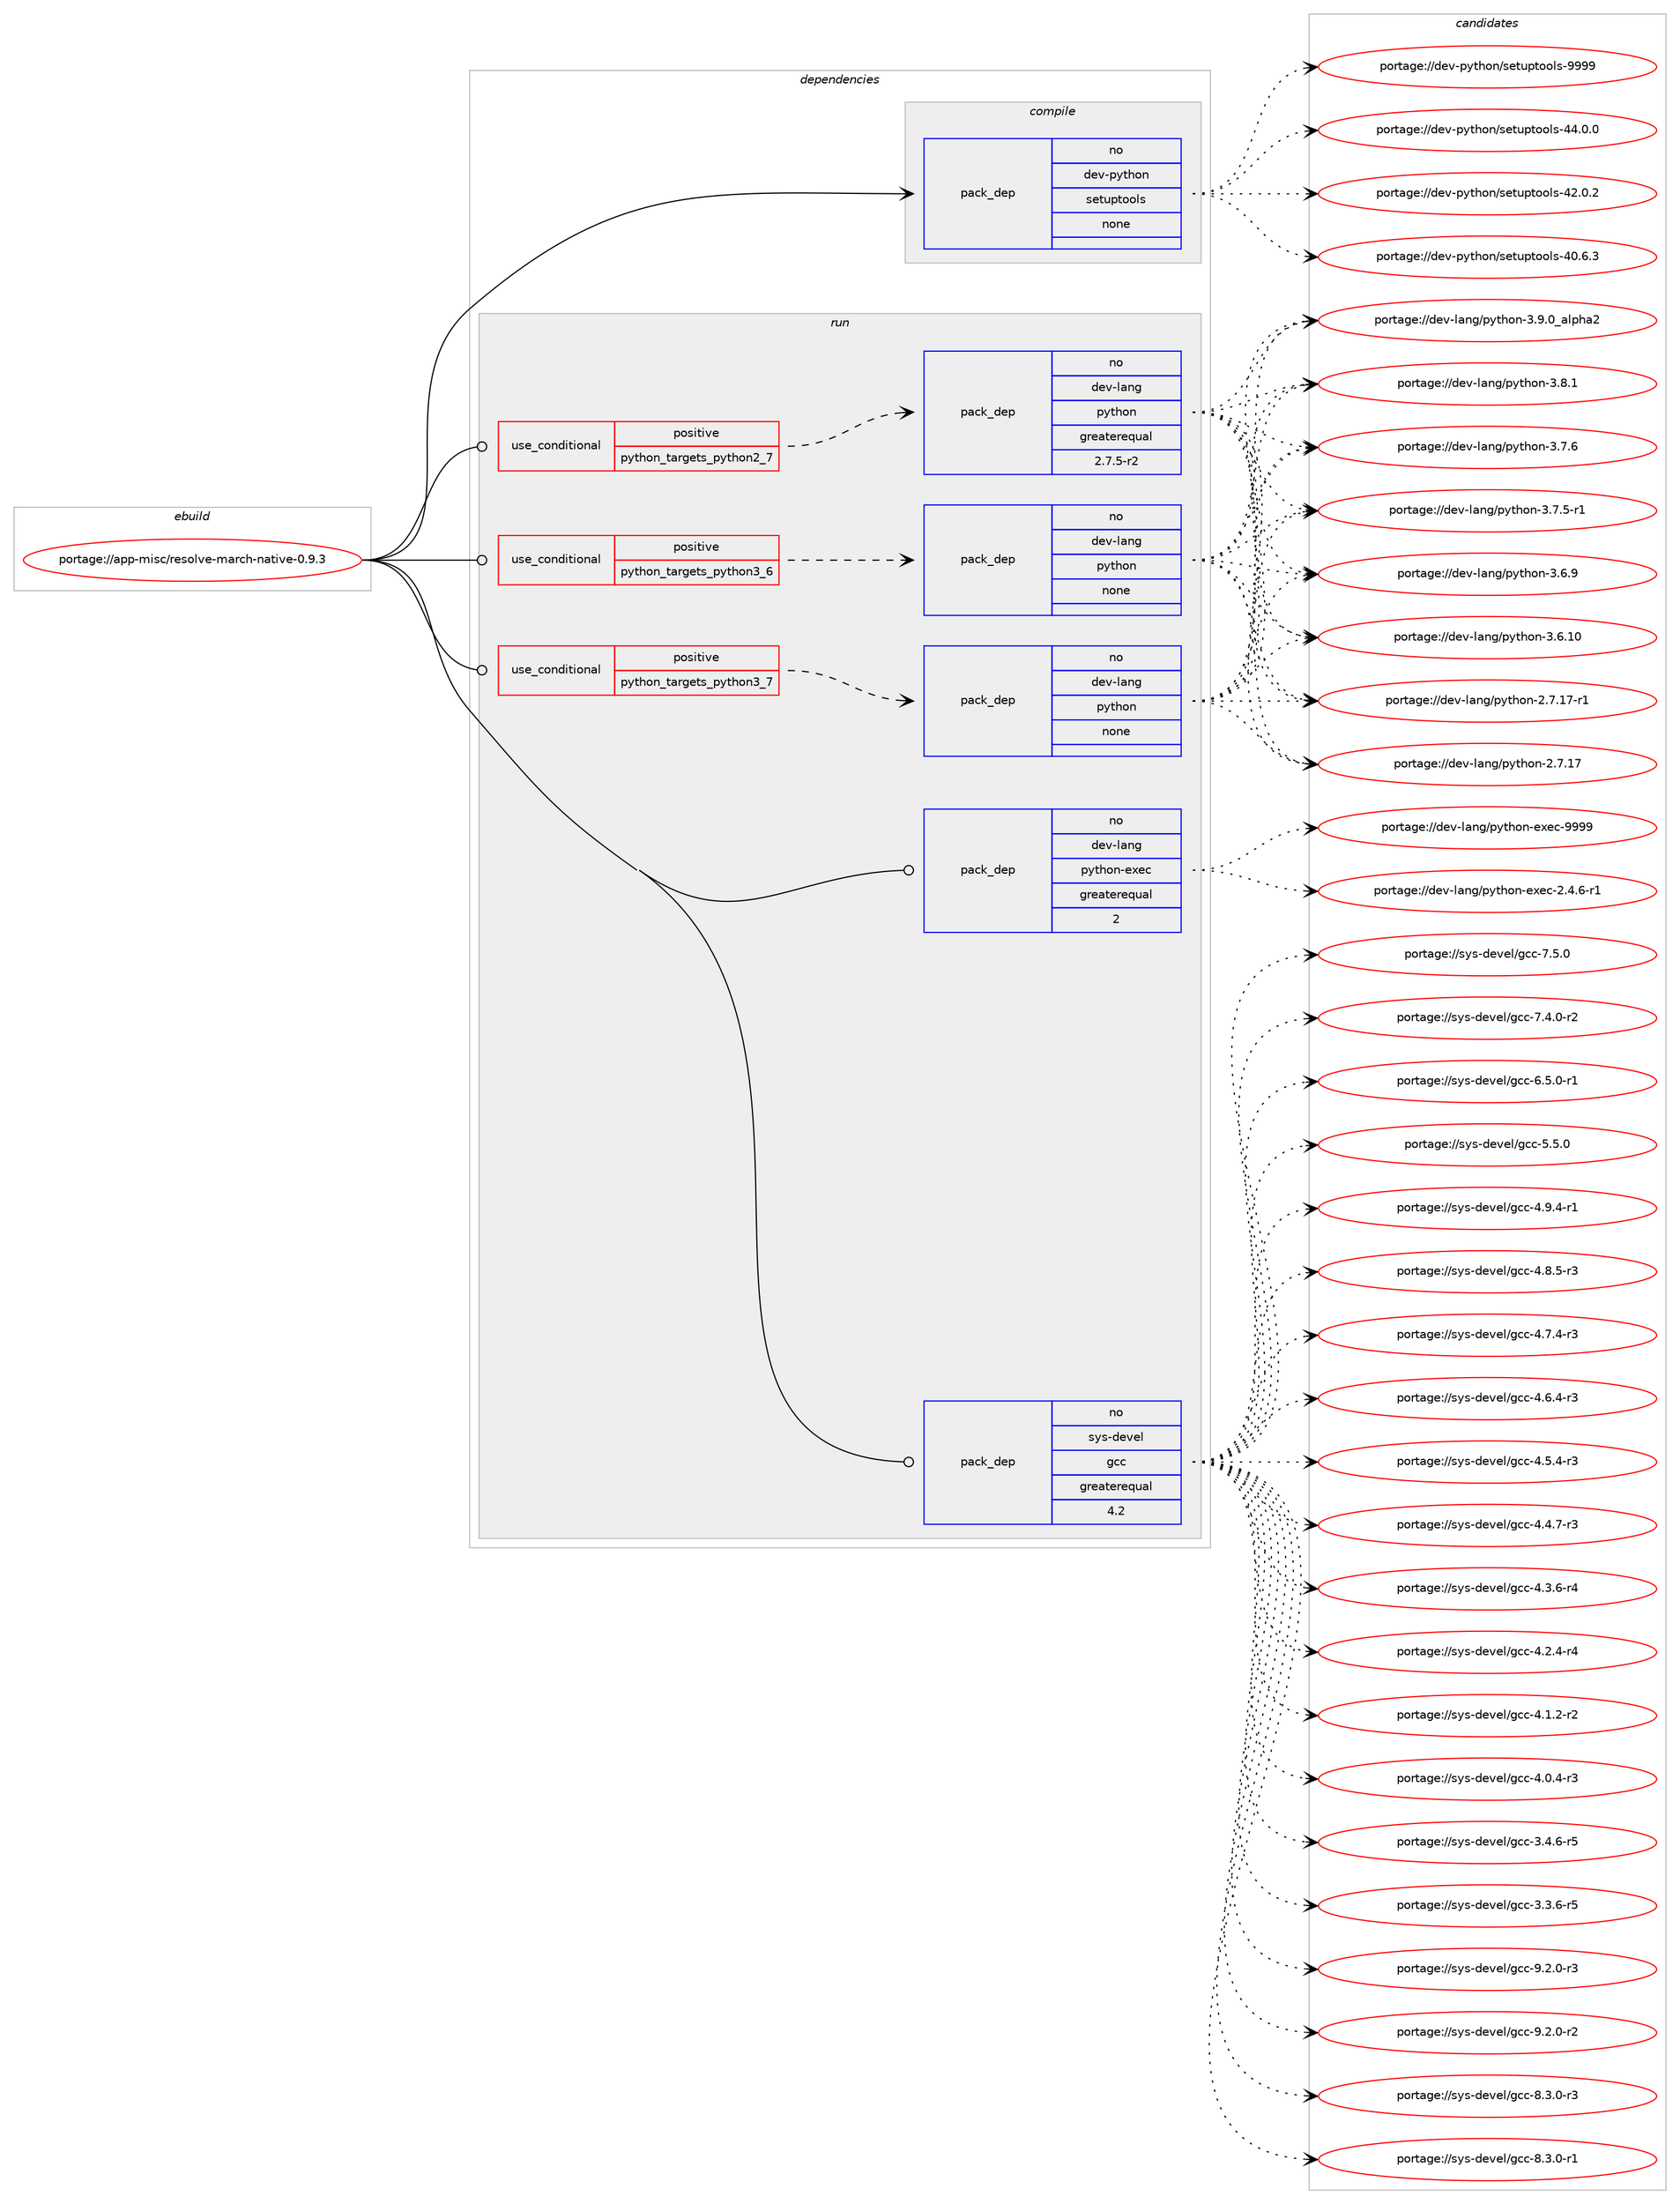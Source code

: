 digraph prolog {

# *************
# Graph options
# *************

newrank=true;
concentrate=true;
compound=true;
graph [rankdir=LR,fontname=Helvetica,fontsize=10,ranksep=1.5];#, ranksep=2.5, nodesep=0.2];
edge  [arrowhead=vee];
node  [fontname=Helvetica,fontsize=10];

# **********
# The ebuild
# **********

subgraph cluster_leftcol {
color=gray;
label=<<i>ebuild</i>>;
id [label="portage://app-misc/resolve-march-native-0.9.3", color=red, width=4, href="../app-misc/resolve-march-native-0.9.3.svg"];
}

# ****************
# The dependencies
# ****************

subgraph cluster_midcol {
color=gray;
label=<<i>dependencies</i>>;
subgraph cluster_compile {
fillcolor="#eeeeee";
style=filled;
label=<<i>compile</i>>;
subgraph pack458989 {
dependency610025 [label=<<TABLE BORDER="0" CELLBORDER="1" CELLSPACING="0" CELLPADDING="4" WIDTH="220"><TR><TD ROWSPAN="6" CELLPADDING="30">pack_dep</TD></TR><TR><TD WIDTH="110">no</TD></TR><TR><TD>dev-python</TD></TR><TR><TD>setuptools</TD></TR><TR><TD>none</TD></TR><TR><TD></TD></TR></TABLE>>, shape=none, color=blue];
}
id:e -> dependency610025:w [weight=20,style="solid",arrowhead="vee"];
}
subgraph cluster_compileandrun {
fillcolor="#eeeeee";
style=filled;
label=<<i>compile and run</i>>;
}
subgraph cluster_run {
fillcolor="#eeeeee";
style=filled;
label=<<i>run</i>>;
subgraph cond142860 {
dependency610026 [label=<<TABLE BORDER="0" CELLBORDER="1" CELLSPACING="0" CELLPADDING="4"><TR><TD ROWSPAN="3" CELLPADDING="10">use_conditional</TD></TR><TR><TD>positive</TD></TR><TR><TD>python_targets_python2_7</TD></TR></TABLE>>, shape=none, color=red];
subgraph pack458990 {
dependency610027 [label=<<TABLE BORDER="0" CELLBORDER="1" CELLSPACING="0" CELLPADDING="4" WIDTH="220"><TR><TD ROWSPAN="6" CELLPADDING="30">pack_dep</TD></TR><TR><TD WIDTH="110">no</TD></TR><TR><TD>dev-lang</TD></TR><TR><TD>python</TD></TR><TR><TD>greaterequal</TD></TR><TR><TD>2.7.5-r2</TD></TR></TABLE>>, shape=none, color=blue];
}
dependency610026:e -> dependency610027:w [weight=20,style="dashed",arrowhead="vee"];
}
id:e -> dependency610026:w [weight=20,style="solid",arrowhead="odot"];
subgraph cond142861 {
dependency610028 [label=<<TABLE BORDER="0" CELLBORDER="1" CELLSPACING="0" CELLPADDING="4"><TR><TD ROWSPAN="3" CELLPADDING="10">use_conditional</TD></TR><TR><TD>positive</TD></TR><TR><TD>python_targets_python3_6</TD></TR></TABLE>>, shape=none, color=red];
subgraph pack458991 {
dependency610029 [label=<<TABLE BORDER="0" CELLBORDER="1" CELLSPACING="0" CELLPADDING="4" WIDTH="220"><TR><TD ROWSPAN="6" CELLPADDING="30">pack_dep</TD></TR><TR><TD WIDTH="110">no</TD></TR><TR><TD>dev-lang</TD></TR><TR><TD>python</TD></TR><TR><TD>none</TD></TR><TR><TD></TD></TR></TABLE>>, shape=none, color=blue];
}
dependency610028:e -> dependency610029:w [weight=20,style="dashed",arrowhead="vee"];
}
id:e -> dependency610028:w [weight=20,style="solid",arrowhead="odot"];
subgraph cond142862 {
dependency610030 [label=<<TABLE BORDER="0" CELLBORDER="1" CELLSPACING="0" CELLPADDING="4"><TR><TD ROWSPAN="3" CELLPADDING="10">use_conditional</TD></TR><TR><TD>positive</TD></TR><TR><TD>python_targets_python3_7</TD></TR></TABLE>>, shape=none, color=red];
subgraph pack458992 {
dependency610031 [label=<<TABLE BORDER="0" CELLBORDER="1" CELLSPACING="0" CELLPADDING="4" WIDTH="220"><TR><TD ROWSPAN="6" CELLPADDING="30">pack_dep</TD></TR><TR><TD WIDTH="110">no</TD></TR><TR><TD>dev-lang</TD></TR><TR><TD>python</TD></TR><TR><TD>none</TD></TR><TR><TD></TD></TR></TABLE>>, shape=none, color=blue];
}
dependency610030:e -> dependency610031:w [weight=20,style="dashed",arrowhead="vee"];
}
id:e -> dependency610030:w [weight=20,style="solid",arrowhead="odot"];
subgraph pack458993 {
dependency610032 [label=<<TABLE BORDER="0" CELLBORDER="1" CELLSPACING="0" CELLPADDING="4" WIDTH="220"><TR><TD ROWSPAN="6" CELLPADDING="30">pack_dep</TD></TR><TR><TD WIDTH="110">no</TD></TR><TR><TD>dev-lang</TD></TR><TR><TD>python-exec</TD></TR><TR><TD>greaterequal</TD></TR><TR><TD>2</TD></TR></TABLE>>, shape=none, color=blue];
}
id:e -> dependency610032:w [weight=20,style="solid",arrowhead="odot"];
subgraph pack458994 {
dependency610033 [label=<<TABLE BORDER="0" CELLBORDER="1" CELLSPACING="0" CELLPADDING="4" WIDTH="220"><TR><TD ROWSPAN="6" CELLPADDING="30">pack_dep</TD></TR><TR><TD WIDTH="110">no</TD></TR><TR><TD>sys-devel</TD></TR><TR><TD>gcc</TD></TR><TR><TD>greaterequal</TD></TR><TR><TD>4.2</TD></TR></TABLE>>, shape=none, color=blue];
}
id:e -> dependency610033:w [weight=20,style="solid",arrowhead="odot"];
}
}

# **************
# The candidates
# **************

subgraph cluster_choices {
rank=same;
color=gray;
label=<<i>candidates</i>>;

subgraph choice458989 {
color=black;
nodesep=1;
choice10010111845112121116104111110471151011161171121161111111081154557575757 [label="portage://dev-python/setuptools-9999", color=red, width=4,href="../dev-python/setuptools-9999.svg"];
choice100101118451121211161041111104711510111611711211611111110811545525246484648 [label="portage://dev-python/setuptools-44.0.0", color=red, width=4,href="../dev-python/setuptools-44.0.0.svg"];
choice100101118451121211161041111104711510111611711211611111110811545525046484650 [label="portage://dev-python/setuptools-42.0.2", color=red, width=4,href="../dev-python/setuptools-42.0.2.svg"];
choice100101118451121211161041111104711510111611711211611111110811545524846544651 [label="portage://dev-python/setuptools-40.6.3", color=red, width=4,href="../dev-python/setuptools-40.6.3.svg"];
dependency610025:e -> choice10010111845112121116104111110471151011161171121161111111081154557575757:w [style=dotted,weight="100"];
dependency610025:e -> choice100101118451121211161041111104711510111611711211611111110811545525246484648:w [style=dotted,weight="100"];
dependency610025:e -> choice100101118451121211161041111104711510111611711211611111110811545525046484650:w [style=dotted,weight="100"];
dependency610025:e -> choice100101118451121211161041111104711510111611711211611111110811545524846544651:w [style=dotted,weight="100"];
}
subgraph choice458990 {
color=black;
nodesep=1;
choice10010111845108971101034711212111610411111045514657464895971081121049750 [label="portage://dev-lang/python-3.9.0_alpha2", color=red, width=4,href="../dev-lang/python-3.9.0_alpha2.svg"];
choice100101118451089711010347112121116104111110455146564649 [label="portage://dev-lang/python-3.8.1", color=red, width=4,href="../dev-lang/python-3.8.1.svg"];
choice100101118451089711010347112121116104111110455146554654 [label="portage://dev-lang/python-3.7.6", color=red, width=4,href="../dev-lang/python-3.7.6.svg"];
choice1001011184510897110103471121211161041111104551465546534511449 [label="portage://dev-lang/python-3.7.5-r1", color=red, width=4,href="../dev-lang/python-3.7.5-r1.svg"];
choice100101118451089711010347112121116104111110455146544657 [label="portage://dev-lang/python-3.6.9", color=red, width=4,href="../dev-lang/python-3.6.9.svg"];
choice10010111845108971101034711212111610411111045514654464948 [label="portage://dev-lang/python-3.6.10", color=red, width=4,href="../dev-lang/python-3.6.10.svg"];
choice100101118451089711010347112121116104111110455046554649554511449 [label="portage://dev-lang/python-2.7.17-r1", color=red, width=4,href="../dev-lang/python-2.7.17-r1.svg"];
choice10010111845108971101034711212111610411111045504655464955 [label="portage://dev-lang/python-2.7.17", color=red, width=4,href="../dev-lang/python-2.7.17.svg"];
dependency610027:e -> choice10010111845108971101034711212111610411111045514657464895971081121049750:w [style=dotted,weight="100"];
dependency610027:e -> choice100101118451089711010347112121116104111110455146564649:w [style=dotted,weight="100"];
dependency610027:e -> choice100101118451089711010347112121116104111110455146554654:w [style=dotted,weight="100"];
dependency610027:e -> choice1001011184510897110103471121211161041111104551465546534511449:w [style=dotted,weight="100"];
dependency610027:e -> choice100101118451089711010347112121116104111110455146544657:w [style=dotted,weight="100"];
dependency610027:e -> choice10010111845108971101034711212111610411111045514654464948:w [style=dotted,weight="100"];
dependency610027:e -> choice100101118451089711010347112121116104111110455046554649554511449:w [style=dotted,weight="100"];
dependency610027:e -> choice10010111845108971101034711212111610411111045504655464955:w [style=dotted,weight="100"];
}
subgraph choice458991 {
color=black;
nodesep=1;
choice10010111845108971101034711212111610411111045514657464895971081121049750 [label="portage://dev-lang/python-3.9.0_alpha2", color=red, width=4,href="../dev-lang/python-3.9.0_alpha2.svg"];
choice100101118451089711010347112121116104111110455146564649 [label="portage://dev-lang/python-3.8.1", color=red, width=4,href="../dev-lang/python-3.8.1.svg"];
choice100101118451089711010347112121116104111110455146554654 [label="portage://dev-lang/python-3.7.6", color=red, width=4,href="../dev-lang/python-3.7.6.svg"];
choice1001011184510897110103471121211161041111104551465546534511449 [label="portage://dev-lang/python-3.7.5-r1", color=red, width=4,href="../dev-lang/python-3.7.5-r1.svg"];
choice100101118451089711010347112121116104111110455146544657 [label="portage://dev-lang/python-3.6.9", color=red, width=4,href="../dev-lang/python-3.6.9.svg"];
choice10010111845108971101034711212111610411111045514654464948 [label="portage://dev-lang/python-3.6.10", color=red, width=4,href="../dev-lang/python-3.6.10.svg"];
choice100101118451089711010347112121116104111110455046554649554511449 [label="portage://dev-lang/python-2.7.17-r1", color=red, width=4,href="../dev-lang/python-2.7.17-r1.svg"];
choice10010111845108971101034711212111610411111045504655464955 [label="portage://dev-lang/python-2.7.17", color=red, width=4,href="../dev-lang/python-2.7.17.svg"];
dependency610029:e -> choice10010111845108971101034711212111610411111045514657464895971081121049750:w [style=dotted,weight="100"];
dependency610029:e -> choice100101118451089711010347112121116104111110455146564649:w [style=dotted,weight="100"];
dependency610029:e -> choice100101118451089711010347112121116104111110455146554654:w [style=dotted,weight="100"];
dependency610029:e -> choice1001011184510897110103471121211161041111104551465546534511449:w [style=dotted,weight="100"];
dependency610029:e -> choice100101118451089711010347112121116104111110455146544657:w [style=dotted,weight="100"];
dependency610029:e -> choice10010111845108971101034711212111610411111045514654464948:w [style=dotted,weight="100"];
dependency610029:e -> choice100101118451089711010347112121116104111110455046554649554511449:w [style=dotted,weight="100"];
dependency610029:e -> choice10010111845108971101034711212111610411111045504655464955:w [style=dotted,weight="100"];
}
subgraph choice458992 {
color=black;
nodesep=1;
choice10010111845108971101034711212111610411111045514657464895971081121049750 [label="portage://dev-lang/python-3.9.0_alpha2", color=red, width=4,href="../dev-lang/python-3.9.0_alpha2.svg"];
choice100101118451089711010347112121116104111110455146564649 [label="portage://dev-lang/python-3.8.1", color=red, width=4,href="../dev-lang/python-3.8.1.svg"];
choice100101118451089711010347112121116104111110455146554654 [label="portage://dev-lang/python-3.7.6", color=red, width=4,href="../dev-lang/python-3.7.6.svg"];
choice1001011184510897110103471121211161041111104551465546534511449 [label="portage://dev-lang/python-3.7.5-r1", color=red, width=4,href="../dev-lang/python-3.7.5-r1.svg"];
choice100101118451089711010347112121116104111110455146544657 [label="portage://dev-lang/python-3.6.9", color=red, width=4,href="../dev-lang/python-3.6.9.svg"];
choice10010111845108971101034711212111610411111045514654464948 [label="portage://dev-lang/python-3.6.10", color=red, width=4,href="../dev-lang/python-3.6.10.svg"];
choice100101118451089711010347112121116104111110455046554649554511449 [label="portage://dev-lang/python-2.7.17-r1", color=red, width=4,href="../dev-lang/python-2.7.17-r1.svg"];
choice10010111845108971101034711212111610411111045504655464955 [label="portage://dev-lang/python-2.7.17", color=red, width=4,href="../dev-lang/python-2.7.17.svg"];
dependency610031:e -> choice10010111845108971101034711212111610411111045514657464895971081121049750:w [style=dotted,weight="100"];
dependency610031:e -> choice100101118451089711010347112121116104111110455146564649:w [style=dotted,weight="100"];
dependency610031:e -> choice100101118451089711010347112121116104111110455146554654:w [style=dotted,weight="100"];
dependency610031:e -> choice1001011184510897110103471121211161041111104551465546534511449:w [style=dotted,weight="100"];
dependency610031:e -> choice100101118451089711010347112121116104111110455146544657:w [style=dotted,weight="100"];
dependency610031:e -> choice10010111845108971101034711212111610411111045514654464948:w [style=dotted,weight="100"];
dependency610031:e -> choice100101118451089711010347112121116104111110455046554649554511449:w [style=dotted,weight="100"];
dependency610031:e -> choice10010111845108971101034711212111610411111045504655464955:w [style=dotted,weight="100"];
}
subgraph choice458993 {
color=black;
nodesep=1;
choice10010111845108971101034711212111610411111045101120101994557575757 [label="portage://dev-lang/python-exec-9999", color=red, width=4,href="../dev-lang/python-exec-9999.svg"];
choice10010111845108971101034711212111610411111045101120101994550465246544511449 [label="portage://dev-lang/python-exec-2.4.6-r1", color=red, width=4,href="../dev-lang/python-exec-2.4.6-r1.svg"];
dependency610032:e -> choice10010111845108971101034711212111610411111045101120101994557575757:w [style=dotted,weight="100"];
dependency610032:e -> choice10010111845108971101034711212111610411111045101120101994550465246544511449:w [style=dotted,weight="100"];
}
subgraph choice458994 {
color=black;
nodesep=1;
choice115121115451001011181011084710399994557465046484511451 [label="portage://sys-devel/gcc-9.2.0-r3", color=red, width=4,href="../sys-devel/gcc-9.2.0-r3.svg"];
choice115121115451001011181011084710399994557465046484511450 [label="portage://sys-devel/gcc-9.2.0-r2", color=red, width=4,href="../sys-devel/gcc-9.2.0-r2.svg"];
choice115121115451001011181011084710399994556465146484511451 [label="portage://sys-devel/gcc-8.3.0-r3", color=red, width=4,href="../sys-devel/gcc-8.3.0-r3.svg"];
choice115121115451001011181011084710399994556465146484511449 [label="portage://sys-devel/gcc-8.3.0-r1", color=red, width=4,href="../sys-devel/gcc-8.3.0-r1.svg"];
choice11512111545100101118101108471039999455546534648 [label="portage://sys-devel/gcc-7.5.0", color=red, width=4,href="../sys-devel/gcc-7.5.0.svg"];
choice115121115451001011181011084710399994555465246484511450 [label="portage://sys-devel/gcc-7.4.0-r2", color=red, width=4,href="../sys-devel/gcc-7.4.0-r2.svg"];
choice115121115451001011181011084710399994554465346484511449 [label="portage://sys-devel/gcc-6.5.0-r1", color=red, width=4,href="../sys-devel/gcc-6.5.0-r1.svg"];
choice11512111545100101118101108471039999455346534648 [label="portage://sys-devel/gcc-5.5.0", color=red, width=4,href="../sys-devel/gcc-5.5.0.svg"];
choice115121115451001011181011084710399994552465746524511449 [label="portage://sys-devel/gcc-4.9.4-r1", color=red, width=4,href="../sys-devel/gcc-4.9.4-r1.svg"];
choice115121115451001011181011084710399994552465646534511451 [label="portage://sys-devel/gcc-4.8.5-r3", color=red, width=4,href="../sys-devel/gcc-4.8.5-r3.svg"];
choice115121115451001011181011084710399994552465546524511451 [label="portage://sys-devel/gcc-4.7.4-r3", color=red, width=4,href="../sys-devel/gcc-4.7.4-r3.svg"];
choice115121115451001011181011084710399994552465446524511451 [label="portage://sys-devel/gcc-4.6.4-r3", color=red, width=4,href="../sys-devel/gcc-4.6.4-r3.svg"];
choice115121115451001011181011084710399994552465346524511451 [label="portage://sys-devel/gcc-4.5.4-r3", color=red, width=4,href="../sys-devel/gcc-4.5.4-r3.svg"];
choice115121115451001011181011084710399994552465246554511451 [label="portage://sys-devel/gcc-4.4.7-r3", color=red, width=4,href="../sys-devel/gcc-4.4.7-r3.svg"];
choice115121115451001011181011084710399994552465146544511452 [label="portage://sys-devel/gcc-4.3.6-r4", color=red, width=4,href="../sys-devel/gcc-4.3.6-r4.svg"];
choice115121115451001011181011084710399994552465046524511452 [label="portage://sys-devel/gcc-4.2.4-r4", color=red, width=4,href="../sys-devel/gcc-4.2.4-r4.svg"];
choice115121115451001011181011084710399994552464946504511450 [label="portage://sys-devel/gcc-4.1.2-r2", color=red, width=4,href="../sys-devel/gcc-4.1.2-r2.svg"];
choice115121115451001011181011084710399994552464846524511451 [label="portage://sys-devel/gcc-4.0.4-r3", color=red, width=4,href="../sys-devel/gcc-4.0.4-r3.svg"];
choice115121115451001011181011084710399994551465246544511453 [label="portage://sys-devel/gcc-3.4.6-r5", color=red, width=4,href="../sys-devel/gcc-3.4.6-r5.svg"];
choice115121115451001011181011084710399994551465146544511453 [label="portage://sys-devel/gcc-3.3.6-r5", color=red, width=4,href="../sys-devel/gcc-3.3.6-r5.svg"];
dependency610033:e -> choice115121115451001011181011084710399994557465046484511451:w [style=dotted,weight="100"];
dependency610033:e -> choice115121115451001011181011084710399994557465046484511450:w [style=dotted,weight="100"];
dependency610033:e -> choice115121115451001011181011084710399994556465146484511451:w [style=dotted,weight="100"];
dependency610033:e -> choice115121115451001011181011084710399994556465146484511449:w [style=dotted,weight="100"];
dependency610033:e -> choice11512111545100101118101108471039999455546534648:w [style=dotted,weight="100"];
dependency610033:e -> choice115121115451001011181011084710399994555465246484511450:w [style=dotted,weight="100"];
dependency610033:e -> choice115121115451001011181011084710399994554465346484511449:w [style=dotted,weight="100"];
dependency610033:e -> choice11512111545100101118101108471039999455346534648:w [style=dotted,weight="100"];
dependency610033:e -> choice115121115451001011181011084710399994552465746524511449:w [style=dotted,weight="100"];
dependency610033:e -> choice115121115451001011181011084710399994552465646534511451:w [style=dotted,weight="100"];
dependency610033:e -> choice115121115451001011181011084710399994552465546524511451:w [style=dotted,weight="100"];
dependency610033:e -> choice115121115451001011181011084710399994552465446524511451:w [style=dotted,weight="100"];
dependency610033:e -> choice115121115451001011181011084710399994552465346524511451:w [style=dotted,weight="100"];
dependency610033:e -> choice115121115451001011181011084710399994552465246554511451:w [style=dotted,weight="100"];
dependency610033:e -> choice115121115451001011181011084710399994552465146544511452:w [style=dotted,weight="100"];
dependency610033:e -> choice115121115451001011181011084710399994552465046524511452:w [style=dotted,weight="100"];
dependency610033:e -> choice115121115451001011181011084710399994552464946504511450:w [style=dotted,weight="100"];
dependency610033:e -> choice115121115451001011181011084710399994552464846524511451:w [style=dotted,weight="100"];
dependency610033:e -> choice115121115451001011181011084710399994551465246544511453:w [style=dotted,weight="100"];
dependency610033:e -> choice115121115451001011181011084710399994551465146544511453:w [style=dotted,weight="100"];
}
}

}
